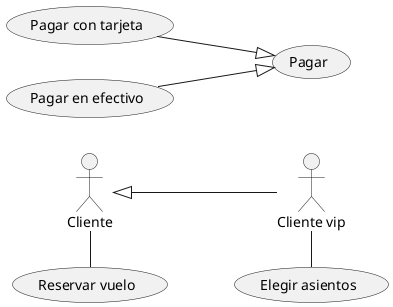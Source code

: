 @startuml
left to right direction
(Pagar)
(Pagar con tarjeta) --|> (Pagar)
(Pagar en efectivo) --|> (Pagar)

:Cliente: as cli
:Cliente vip: as cliv

cli <|-- cliv
cli - (Reservar vuelo)
cliv - (Elegir asientos)
@enduml
